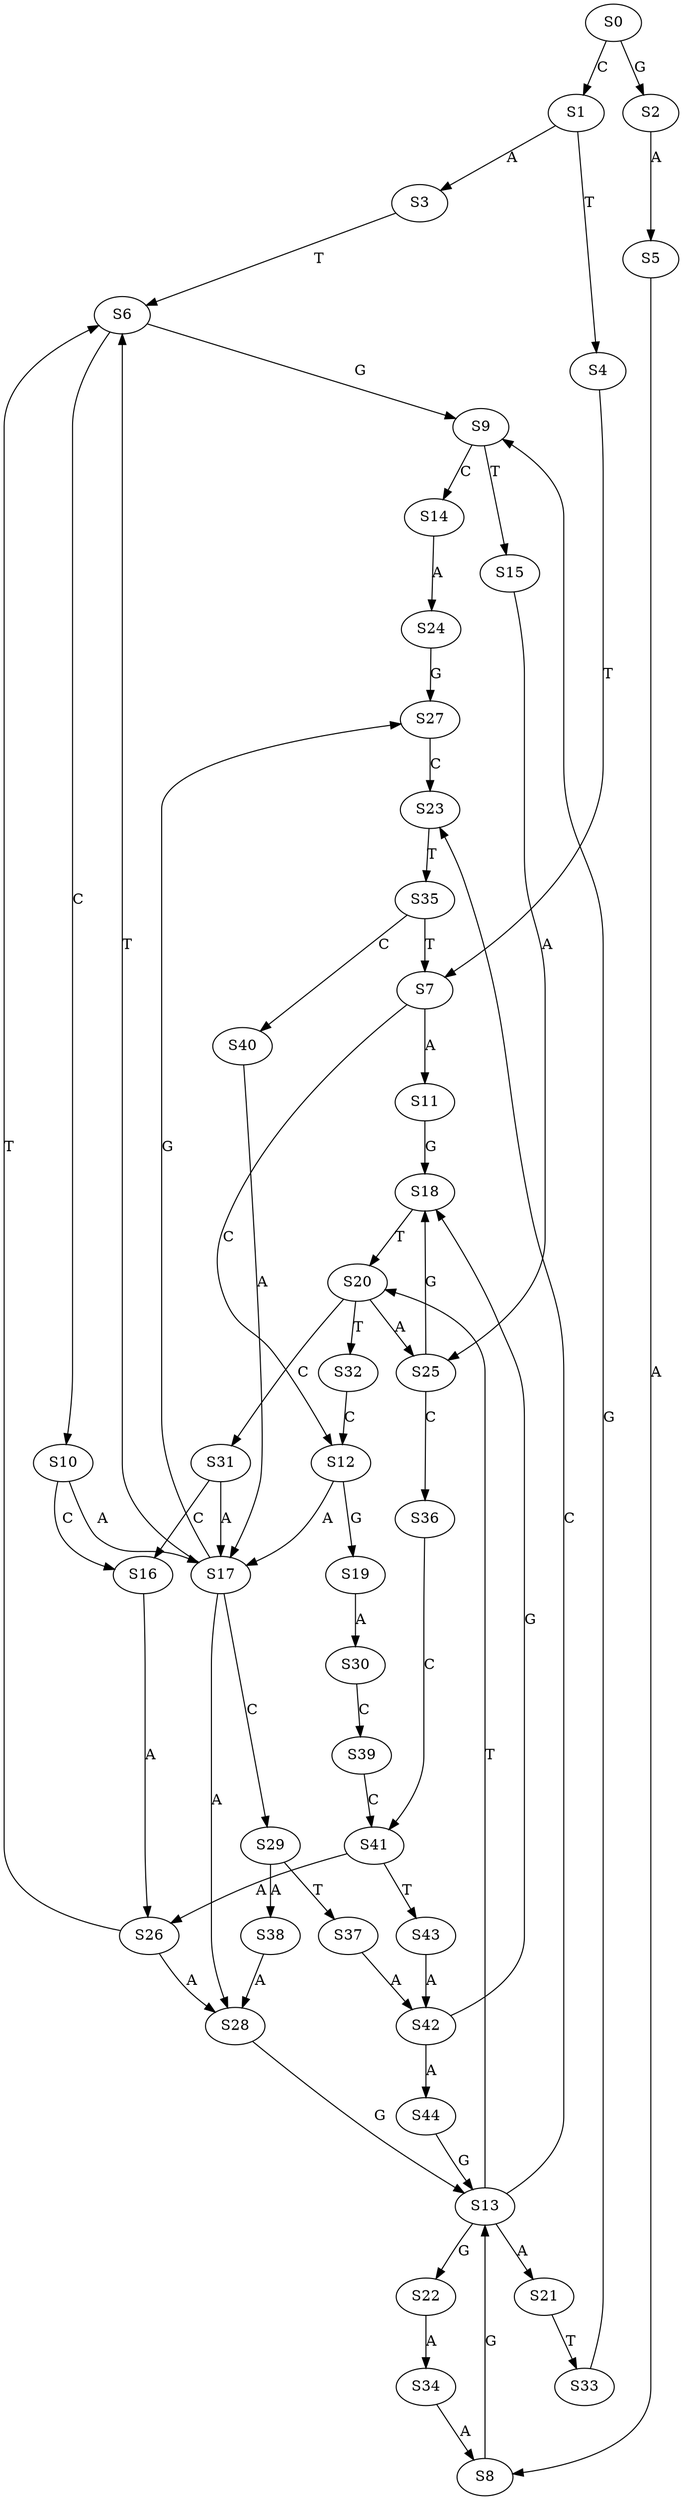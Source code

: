strict digraph  {
	S0 -> S1 [ label = C ];
	S0 -> S2 [ label = G ];
	S1 -> S3 [ label = A ];
	S1 -> S4 [ label = T ];
	S2 -> S5 [ label = A ];
	S3 -> S6 [ label = T ];
	S4 -> S7 [ label = T ];
	S5 -> S8 [ label = A ];
	S6 -> S9 [ label = G ];
	S6 -> S10 [ label = C ];
	S7 -> S11 [ label = A ];
	S7 -> S12 [ label = C ];
	S8 -> S13 [ label = G ];
	S9 -> S14 [ label = C ];
	S9 -> S15 [ label = T ];
	S10 -> S16 [ label = C ];
	S10 -> S17 [ label = A ];
	S11 -> S18 [ label = G ];
	S12 -> S17 [ label = A ];
	S12 -> S19 [ label = G ];
	S13 -> S20 [ label = T ];
	S13 -> S21 [ label = A ];
	S13 -> S22 [ label = G ];
	S13 -> S23 [ label = C ];
	S14 -> S24 [ label = A ];
	S15 -> S25 [ label = A ];
	S16 -> S26 [ label = A ];
	S17 -> S6 [ label = T ];
	S17 -> S27 [ label = G ];
	S17 -> S28 [ label = A ];
	S17 -> S29 [ label = C ];
	S18 -> S20 [ label = T ];
	S19 -> S30 [ label = A ];
	S20 -> S31 [ label = C ];
	S20 -> S32 [ label = T ];
	S20 -> S25 [ label = A ];
	S21 -> S33 [ label = T ];
	S22 -> S34 [ label = A ];
	S23 -> S35 [ label = T ];
	S24 -> S27 [ label = G ];
	S25 -> S18 [ label = G ];
	S25 -> S36 [ label = C ];
	S26 -> S28 [ label = A ];
	S26 -> S6 [ label = T ];
	S27 -> S23 [ label = C ];
	S28 -> S13 [ label = G ];
	S29 -> S37 [ label = T ];
	S29 -> S38 [ label = A ];
	S30 -> S39 [ label = C ];
	S31 -> S17 [ label = A ];
	S31 -> S16 [ label = C ];
	S32 -> S12 [ label = C ];
	S33 -> S9 [ label = G ];
	S34 -> S8 [ label = A ];
	S35 -> S7 [ label = T ];
	S35 -> S40 [ label = C ];
	S36 -> S41 [ label = C ];
	S37 -> S42 [ label = A ];
	S38 -> S28 [ label = A ];
	S39 -> S41 [ label = C ];
	S40 -> S17 [ label = A ];
	S41 -> S26 [ label = A ];
	S41 -> S43 [ label = T ];
	S42 -> S18 [ label = G ];
	S42 -> S44 [ label = A ];
	S43 -> S42 [ label = A ];
	S44 -> S13 [ label = G ];
}
